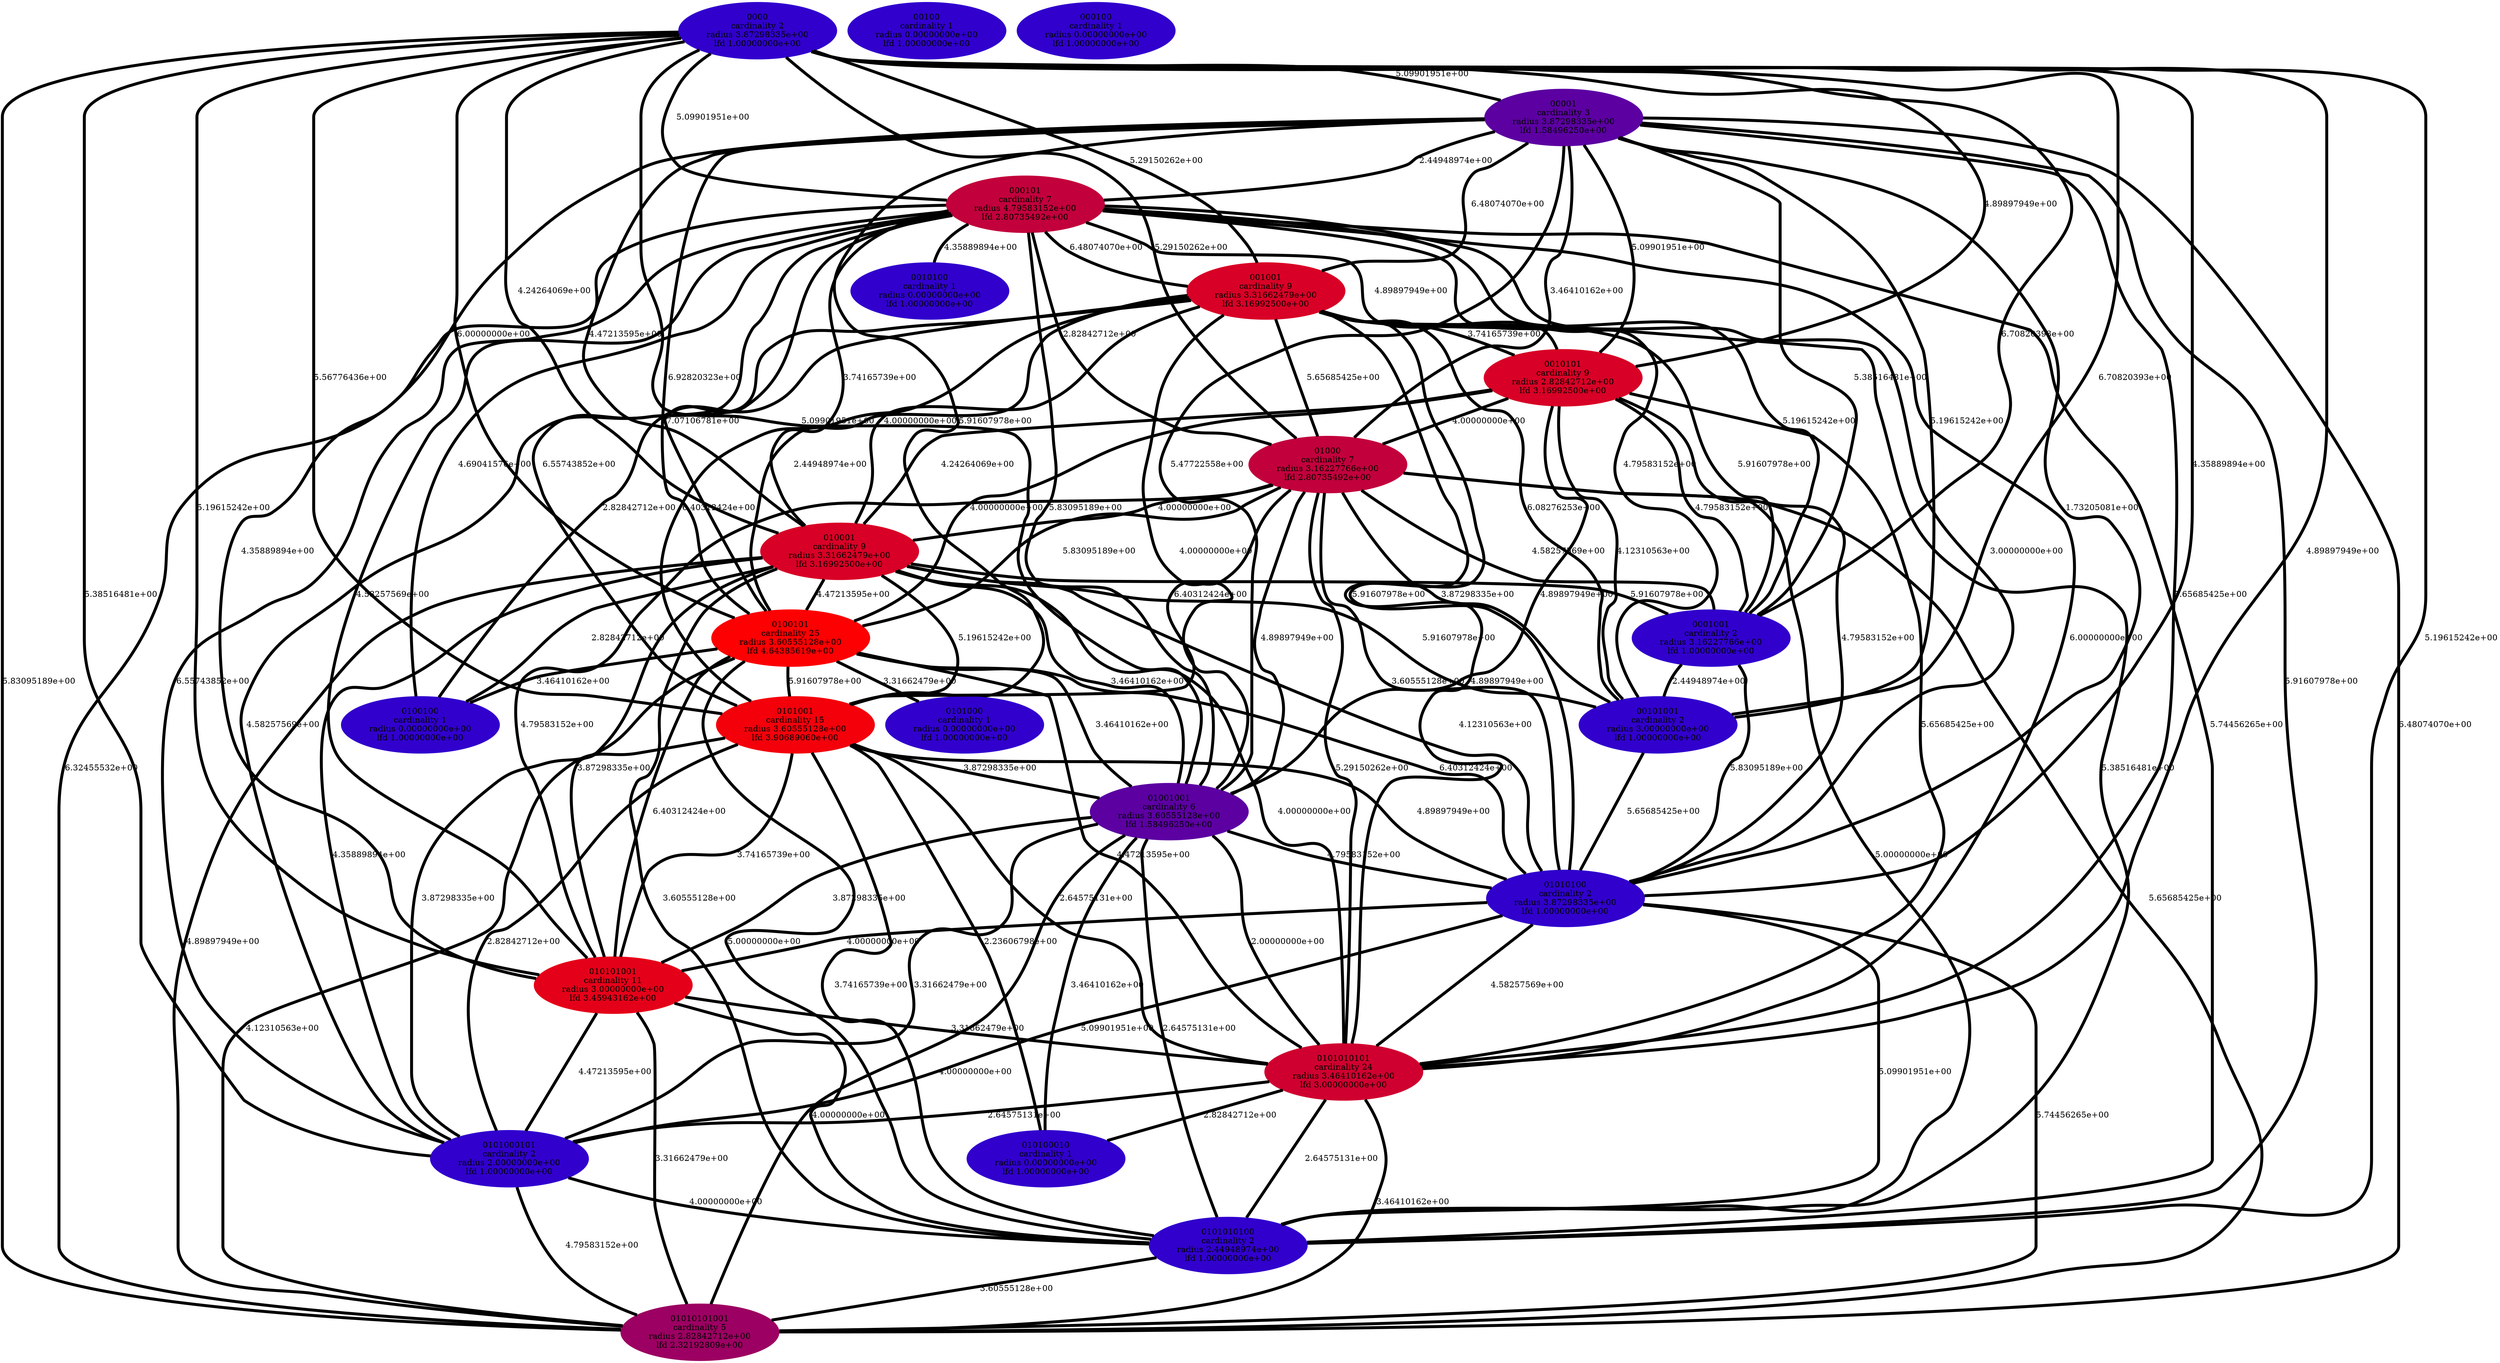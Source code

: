graph graph_neighborhood_optimal_24 {
    edge[style=solid, penwidth="5", labeldistance="10"]
    01010101001 [label="01010101001\ncardinality 5\nradius 2.82842712e+00\nlfd 2.32192809e+00", color="#9C0062", style="filled"]
    00001 [label="00001\ncardinality 3\nradius 3.87298335e+00\nlfd 1.58496250e+00", color="#5C00A2", style="filled"]
    0101010100 [label="0101010100\ncardinality 2\nradius 2.44948974e+00\nlfd 1.00000000e+00", color="#3100CD", style="filled"]
    0010100 [label="0010100\ncardinality 1\nradius 0.00000000e+00\nlfd 1.00000000e+00", color="#3100CD", style="filled"]
    010100010 [label="010100010\ncardinality 1\nradius 0.00000000e+00\nlfd 1.00000000e+00", color="#3100CD", style="filled"]
    000101 [label="000101\ncardinality 7\nradius 4.79583152e+00\nlfd 2.80735492e+00", color="#C2003C", style="filled"]
    01010100 [label="01010100\ncardinality 2\nradius 3.87298335e+00\nlfd 1.00000000e+00", color="#3100CD", style="filled"]
    00100 [label="00100\ncardinality 1\nradius 0.00000000e+00\nlfd 1.00000000e+00", color="#3100CD", style="filled"]
    0101000 [label="0101000\ncardinality 1\nradius 0.00000000e+00\nlfd 1.00000000e+00", color="#3100CD", style="filled"]
    0101001 [label="0101001\ncardinality 15\nradius 3.60555128e+00\nlfd 3.90689060e+00", color="#F3000B", style="filled"]
    0100100 [label="0100100\ncardinality 1\nradius 0.00000000e+00\nlfd 1.00000000e+00", color="#3100CD", style="filled"]
    0101000101 [label="0101000101\ncardinality 2\nradius 2.00000000e+00\nlfd 1.00000000e+00", color="#3100CD", style="filled"]
    010001 [label="010001\ncardinality 9\nradius 3.31662479e+00\nlfd 3.16992500e+00", color="#D80026", style="filled"]
    01000 [label="01000\ncardinality 7\nradius 3.16227766e+00\nlfd 2.80735492e+00", color="#C2003C", style="filled"]
    000100 [label="000100\ncardinality 1\nradius 0.00000000e+00\nlfd 1.00000000e+00", color="#3100CD", style="filled"]
    01001001 [label="01001001\ncardinality 6\nradius 3.60555128e+00\nlfd 1.58496250e+00", color="#5C00A2", style="filled"]
    00101001 [label="00101001\ncardinality 2\nradius 3.00000000e+00\nlfd 1.00000000e+00", color="#3100CD", style="filled"]
    010101001 [label="010101001\ncardinality 11\nradius 3.00000000e+00\nlfd 3.45943162e+00", color="#E50019", style="filled"]
    0010101 [label="0010101\ncardinality 9\nradius 2.82842712e+00\nlfd 3.16992500e+00", color="#D80026", style="filled"]
    0100101 [label="0100101\ncardinality 25\nradius 3.60555128e+00\nlfd 4.64385619e+00", color="#FC0002", style="filled"]
    0000 [label="0000\ncardinality 2\nradius 3.87298335e+00\nlfd 1.00000000e+00", color="#3100CD", style="filled"]
    0101010101 [label="0101010101\ncardinality 24\nradius 3.46410162e+00\nlfd 3.00000000e+00", color="#CF002F", style="filled"]
    001001 [label="001001\ncardinality 9\nradius 3.31662479e+00\nlfd 3.16992500e+00", color="#D80026", style="filled"]
    0001001 [label="0001001\ncardinality 2\nradius 3.16227766e+00\nlfd 1.00000000e+00", color="#3100CD", style="filled"]
    001001 -- 010001 [label="4.00000000e+00"]
    0000 -- 0101000101 [label="5.38516481e+00"]
    010001 -- 0100101 [label="4.47213595e+00"]
    0000 -- 01010101001 [label="5.83095189e+00"]
    0100101 -- 0101000101 [label="3.87298335e+00"]
    000101 -- 0010100 [label="4.35889894e+00"]
    000101 -- 0100101 [label="7.07106781e+00"]
    0101001 -- 010100010 [label="2.23606798e+00"]
    0100101 -- 0101001 [label="5.91607978e+00"]
    000101 -- 0100100 [label="4.69041576e+00"]
    0000 -- 00101001 [label="6.70820393e+00"]
    0010101 -- 0101010101 [label="5.65685425e+00"]
    010001 -- 0001001 [label="5.91607978e+00"]
    010001 -- 01010101001 [label="4.89897949e+00"]
    01000 -- 01010100 [label="3.60555128e+00"]
    0101000101 -- 0101010100 [label="4.00000000e+00"]
    0000 -- 0101001 [label="5.56776436e+00"]
    00001 -- 001001 [label="6.48074070e+00"]
    001001 -- 00101001 [label="6.08276253e+00"]
    000101 -- 00101001 [label="4.79583152e+00"]
    01001001 -- 0101010100 [label="2.64575131e+00"]
    00001 -- 00101001 [label="5.19615242e+00"]
    001001 -- 0100100 [label="2.82842712e+00"]
    0101001 -- 0101000101 [label="2.82842712e+00"]
    01000 -- 0101010100 [label="5.00000000e+00"]
    0100101 -- 0100100 [label="3.46410162e+00"]
    00101001 -- 01010100 [label="5.65685425e+00"]
    01000 -- 010101001 [label="4.79583152e+00"]
    00001 -- 0101001 [label="5.91607978e+00"]
    000101 -- 0101001 [label="6.55743852e+00"]
    0000 -- 000101 [label="5.09901951e+00"]
    010101001 -- 01010101001 [label="3.31662479e+00"]
    01010100 -- 0101010100 [label="5.09901951e+00"]
    0010101 -- 01010100 [label="4.79583152e+00"]
    000101 -- 0010101 [label="4.89897949e+00"]
    010001 -- 0101010100 [label="3.60555128e+00"]
    0000 -- 01010100 [label="4.35889894e+00"]
    0100101 -- 0101000 [label="3.31662479e+00"]
    010101001 -- 0101000101 [label="4.47213595e+00"]
    000101 -- 010101001 [label="4.58257569e+00"]
    010001 -- 0101010101 [label="4.00000000e+00"]
    00001 -- 0010101 [label="5.09901951e+00"]
    0010101 -- 01000 [label="4.00000000e+00"]
    01010100 -- 0101010101 [label="4.58257569e+00"]
    0000 -- 0010101 [label="4.89897949e+00"]
    01010100 -- 0101000101 [label="5.09901951e+00"]
    00001 -- 0001001 [label="5.38516481e+00"]
    010101001 -- 0101010100 [label="4.00000000e+00"]
    0000 -- 01001001 [label="5.09901951e+00"]
    00001 -- 01010101001 [label="6.48074070e+00"]
    00001 -- 010001 [label="4.47213595e+00"]
    0010101 -- 0001001 [label="4.79583152e+00"]
    010001 -- 010101001 [label="3.87298335e+00"]
    001001 -- 0001001 [label="5.91607978e+00"]
    0010101 -- 0100101 [label="4.00000000e+00"]
    0000 -- 001001 [label="5.29150262e+00"]
    0010101 -- 010001 [label="4.24264069e+00"]
    010001 -- 0101001 [label="5.19615242e+00"]
    01000 -- 0001001 [label="4.58257569e+00"]
    01010100 -- 010101001 [label="4.00000000e+00"]
    01001001 -- 01010101001 [label="4.00000000e+00"]
    0010101 -- 01001001 [label="4.89897949e+00"]
    0100101 -- 010101001 [label="6.40312424e+00"]
    0101001 -- 0101010101 [label="2.64575131e+00"]
    01000 -- 01001001 [label="4.89897949e+00"]
    00001 -- 01000 [label="3.46410162e+00"]
    0101010100 -- 01010101001 [label="3.60555128e+00"]
    000101 -- 01010101001 [label="6.32455532e+00"]
    001001 -- 0101010100 [label="5.38516481e+00"]
    0000 -- 01000 [label="5.29150262e+00"]
    0100101 -- 01001001 [label="3.46410162e+00"]
    001001 -- 0010101 [label="3.74165739e+00"]
    01010100 -- 01010101001 [label="5.74456265e+00"]
    000101 -- 0101010100 [label="5.74456265e+00"]
    01000 -- 0100101 [label="5.83095189e+00"]
    001001 -- 01000 [label="5.65685425e+00"]
    01000 -- 01010101001 [label="5.65685425e+00"]
    000101 -- 010001 [label="3.74165739e+00"]
    00001 -- 010101001 [label="4.35889894e+00"]
    0000 -- 010101001 [label="5.19615242e+00"]
    001001 -- 0101010101 [label="4.89897949e+00"]
    01001001 -- 01010100 [label="4.79583152e+00"]
    0010101 -- 00101001 [label="4.12310563e+00"]
    000101 -- 01001001 [label="5.83095189e+00"]
    00001 -- 0101010101 [label="5.65685425e+00"]
    0101001 -- 010101001 [label="3.74165739e+00"]
    01001001 -- 010101001 [label="3.87298335e+00"]
    01000 -- 010001 [label="4.00000000e+00"]
    0000 -- 0101010100 [label="5.19615242e+00"]
    00001 -- 01010100 [label="1.73205081e+00"]
    001001 -- 0100101 [label="2.44948974e+00"]
    000101 -- 0101010101 [label="6.00000000e+00"]
    000101 -- 01010100 [label="3.00000000e+00"]
    0001001 -- 00101001 [label="2.44948974e+00"]
    0101010101 -- 0101010100 [label="2.64575131e+00"]
    0101010101 -- 01010101001 [label="3.46410162e+00"]
    0001001 -- 01010100 [label="5.83095189e+00"]
    0101000101 -- 01010101001 [label="4.79583152e+00"]
    00001 -- 0101010100 [label="5.91607978e+00"]
    01000 -- 0101010101 [label="5.29150262e+00"]
    0100101 -- 0101010101 [label="4.47213595e+00"]
    0000 -- 00001 [label="5.09901951e+00"]
    0000 -- 0101010101 [label="4.89897949e+00"]
    0101010101 -- 010100010 [label="2.82842712e+00"]
    0101001 -- 01010101001 [label="4.12310563e+00"]
    001001 -- 01010100 [label="5.91607978e+00"]
    0000 -- 0001001 [label="6.70820393e+00"]
    0101001 -- 0101010100 [label="3.74165739e+00"]
    000101 -- 0101000101 [label="6.55743852e+00"]
    01000 -- 0101001 [label="6.40312424e+00"]
    0101001 -- 01010100 [label="4.89897949e+00"]
    00001 -- 000101 [label="2.44948974e+00"]
    0101001 -- 01001001 [label="3.87298335e+00"]
    00001 -- 01001001 [label="5.47722558e+00"]
    0100101 -- 0101010100 [label="5.00000000e+00"]
    001001 -- 0101001 [label="6.40312424e+00"]
    0000 -- 010001 [label="4.24264069e+00"]
    010101001 -- 0101010101 [label="3.31662479e+00"]
    01001001 -- 0101000101 [label="3.31662479e+00"]
    01000 -- 00101001 [label="3.87298335e+00"]
    0100101 -- 01010100 [label="6.40312424e+00"]
    010001 -- 0100100 [label="2.82842712e+00"]
    00001 -- 0100101 [label="6.92820323e+00"]
    000101 -- 01000 [label="2.82842712e+00"]
    010001 -- 01010100 [label="4.12310563e+00"]
    001001 -- 01001001 [label="4.00000000e+00"]
    01001001 -- 0101010101 [label="2.00000000e+00"]
    000101 -- 0001001 [label="5.19615242e+00"]
    001001 -- 0101000101 [label="4.58257569e+00"]
    010001 -- 00101001 [label="5.91607978e+00"]
    010001 -- 01001001 [label="3.46410162e+00"]
    0000 -- 0100101 [label="6.00000000e+00"]
    000101 -- 001001 [label="6.48074070e+00"]
    010001 -- 0101000101 [label="4.35889894e+00"]
    01001001 -- 010100010 [label="3.46410162e+00"]
    0101010101 -- 0101000101 [label="2.64575131e+00"]
}
